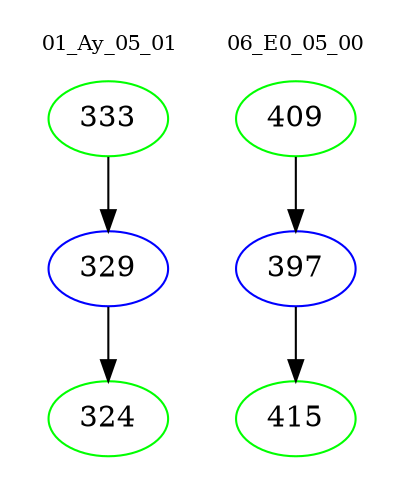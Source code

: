 digraph{
subgraph cluster_0 {
color = white
label = "01_Ay_05_01";
fontsize=10;
T0_333 [label="333", color="green"]
T0_333 -> T0_329 [color="black"]
T0_329 [label="329", color="blue"]
T0_329 -> T0_324 [color="black"]
T0_324 [label="324", color="green"]
}
subgraph cluster_1 {
color = white
label = "06_E0_05_00";
fontsize=10;
T1_409 [label="409", color="green"]
T1_409 -> T1_397 [color="black"]
T1_397 [label="397", color="blue"]
T1_397 -> T1_415 [color="black"]
T1_415 [label="415", color="green"]
}
}
